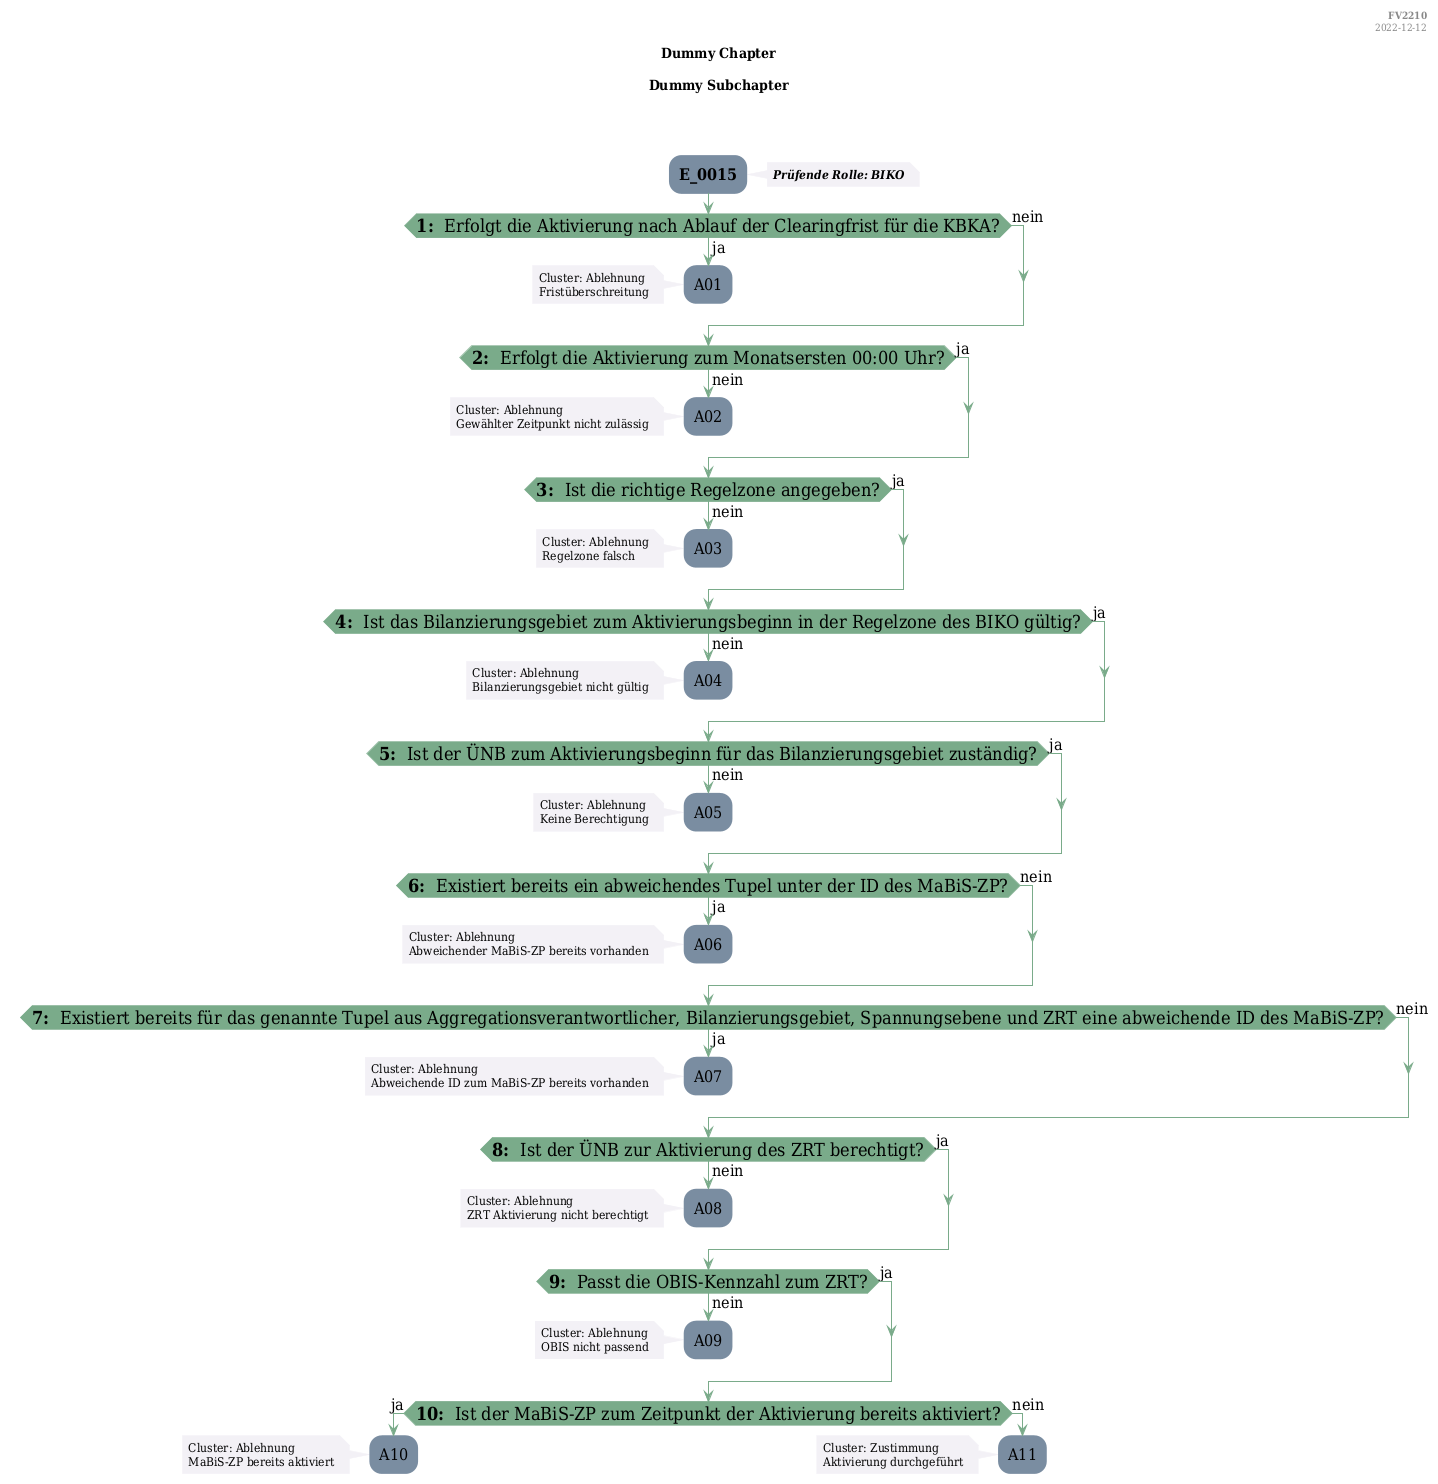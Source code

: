 @startuml
skinparam Shadowing false
skinparam NoteBorderColor #f3f1f6
skinparam NoteBackgroundColor #f3f1f6
skinparam NoteFontSize 12
skinparam ActivityBorderColor none
skinparam ActivityBackgroundColor #7a8da1
skinparam ActivityFontSize 16
skinparam ArrowColor #7aab8a
skinparam ArrowFontSize 16
skinparam ActivityDiamondBackgroundColor #7aab8a
skinparam ActivityDiamondBorderColor #7aab8a
skinparam ActivityDiamondFontSize 18
skinparam defaultFontName DejaVu Serif Condensed
skinparam ActivityEndColor #669580

header
<b>FV2210
2022-12-12
endheader

title
Dummy Chapter

Dummy Subchapter



end title
:<b>E_0015</b>;
note right
<b><i>Prüfende Rolle: BIKO
end note

if (<b>1: </b> Erfolgt die Aktivierung nach Ablauf der Clearingfrist für die KBKA?) then (ja)
    :A01;
    note left
        Cluster: Ablehnung
        Fristüberschreitung
    endnote
    kill;
else (nein)
endif
if (<b>2: </b> Erfolgt die Aktivierung zum Monatsersten 00:00 Uhr?) then (ja)
else (nein)
    :A02;
    note left
        Cluster: Ablehnung
        Gewählter Zeitpunkt nicht zulässig
    endnote
    kill;
endif
if (<b>3: </b> Ist die richtige Regelzone angegeben?) then (ja)
else (nein)
    :A03;
    note left
        Cluster: Ablehnung
        Regelzone falsch
    endnote
    kill;
endif
if (<b>4: </b> Ist das Bilanzierungsgebiet zum Aktivierungsbeginn in der Regelzone des BIKO gültig?) then (ja)
else (nein)
    :A04;
    note left
        Cluster: Ablehnung
        Bilanzierungsgebiet nicht gültig
    endnote
    kill;
endif
if (<b>5: </b> Ist der ÜNB zum Aktivierungsbeginn für das Bilanzierungsgebiet zuständig?) then (ja)
else (nein)
    :A05;
    note left
        Cluster: Ablehnung
        Keine Berechtigung
    endnote
    kill;
endif
if (<b>6: </b> Existiert bereits ein abweichendes Tupel unter der ID des MaBiS-ZP?) then (ja)
    :A06;
    note left
        Cluster: Ablehnung
        Abweichender MaBiS-ZP bereits vorhanden
    endnote
    kill;
else (nein)
endif
if (<b>7: </b> Existiert bereits für das genannte Tupel aus Aggregationsverantwortlicher, Bilanzierungsgebiet, Spannungsebene und ZRT eine abweichende ID des MaBiS-ZP?) then (ja)
    :A07;
    note left
        Cluster: Ablehnung
        Abweichende ID zum MaBiS-ZP bereits vorhanden
    endnote
    kill;
else (nein)
endif
if (<b>8: </b> Ist der ÜNB zur Aktivierung des ZRT berechtigt?) then (ja)
else (nein)
    :A08;
    note left
        Cluster: Ablehnung
        ZRT Aktivierung nicht berechtigt
    endnote
    kill;
endif
if (<b>9: </b> Passt die OBIS-Kennzahl zum ZRT?) then (ja)
else (nein)
    :A09;
    note left
        Cluster: Ablehnung
        OBIS nicht passend
    endnote
    kill;
endif
if (<b>10: </b> Ist der MaBiS-ZP zum Zeitpunkt der Aktivierung bereits aktiviert?) then (ja)
    :A10;
    note left
        Cluster: Ablehnung
        MaBiS-ZP bereits aktiviert
    endnote
    kill;
else (nein)
    :A11;
    note left
        Cluster: Zustimmung
        Aktivierung durchgeführt
    endnote
    kill;
endif

@enduml
